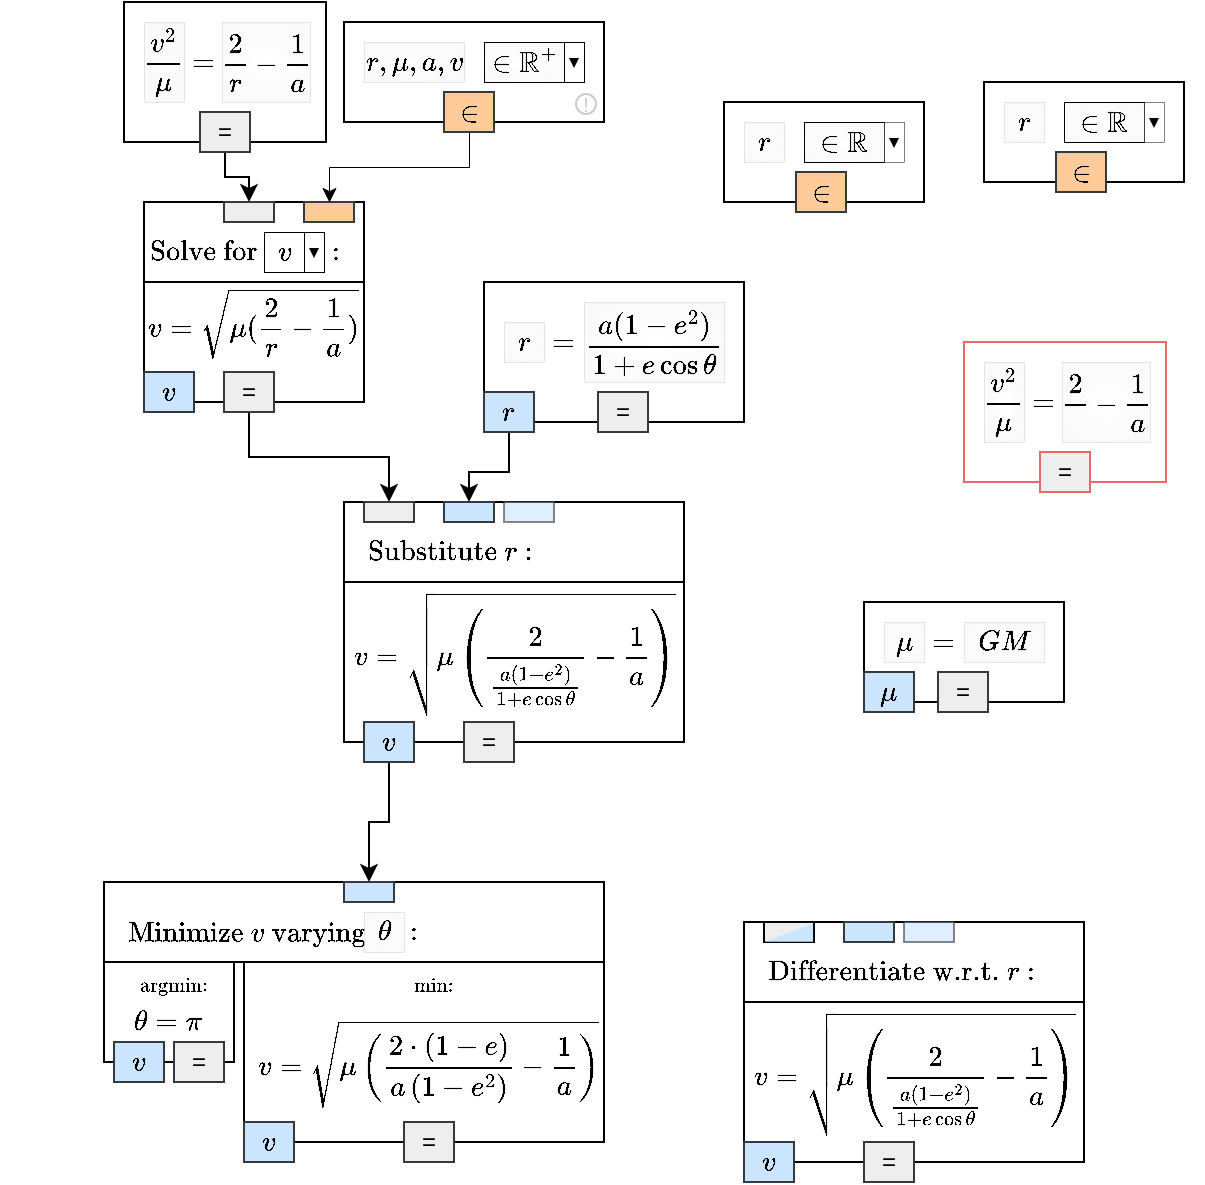 <mxfile>
    <diagram name="Page-1" id="K9TuiEtutWEmW538E32U">
        <mxGraphModel dx="456" dy="232" grid="1" gridSize="10" guides="0" tooltips="1" connect="1" arrows="1" fold="1" page="1" pageScale="1" pageWidth="850" pageHeight="1100" math="1" shadow="0">
            <root>
                <mxCell id="0"/>
                <mxCell id="1" parent="0"/>
                <mxCell id="M1pZBGetKFNLrOsSdhf2-181" value="" style="rounded=0;whiteSpace=wrap;html=1;" parent="1" vertex="1">
                    <mxGeometry x="200" y="550" width="180" height="90" as="geometry"/>
                </mxCell>
                <mxCell id="M1pZBGetKFNLrOsSdhf2-111" value="" style="rounded=0;whiteSpace=wrap;html=1;gradientColor=none;glass=0;" parent="1" vertex="1">
                    <mxGeometry x="250" y="360" width="170" height="80" as="geometry"/>
                </mxCell>
                <mxCell id="M1pZBGetKFNLrOsSdhf2-77" value="" style="rounded=0;whiteSpace=wrap;html=1;gradientColor=none;glass=0;" parent="1" vertex="1">
                    <mxGeometry x="150" y="170" width="110" height="40" as="geometry"/>
                </mxCell>
                <mxCell id="M1pZBGetKFNLrOsSdhf2-57" value="" style="rounded=0;whiteSpace=wrap;html=1;" parent="1" vertex="1">
                    <mxGeometry x="140" y="70" width="101" height="70" as="geometry"/>
                </mxCell>
                <mxCell id="M1pZBGetKFNLrOsSdhf2-59" value="$$\frac{2}{r}-\frac{1}{a}$$" style="rounded=0;whiteSpace=wrap;html=1;strokeWidth=0.25;strokeColor=#CCCCCC;shadow=0;glass=0;perimeterSpacing=0;fillColor=default;gradientColor=#FAFAFA;gradientDirection=radial;" parent="1" vertex="1">
                    <mxGeometry x="189" y="80" width="44" height="40" as="geometry"/>
                </mxCell>
                <mxCell id="M1pZBGetKFNLrOsSdhf2-58" value="$$\frac{v^2}{\mu}$$" style="rounded=0;whiteSpace=wrap;html=1;strokeWidth=0.25;strokeColor=#CCCCCC;shadow=0;glass=0;perimeterSpacing=0;fillColor=#FAFAFA;gradientColor=none;gradientDirection=radial;" parent="1" vertex="1">
                    <mxGeometry x="150" y="80" width="20" height="40" as="geometry"/>
                </mxCell>
                <mxCell id="M1pZBGetKFNLrOsSdhf2-65" value="$$=$$" style="text;html=1;align=center;verticalAlign=middle;whiteSpace=wrap;rounded=0;" parent="1" vertex="1">
                    <mxGeometry x="170" y="85" width="20" height="30" as="geometry"/>
                </mxCell>
                <mxCell id="M1pZBGetKFNLrOsSdhf2-60" value="\(v\)" style="rounded=0;whiteSpace=wrap;html=1;strokeWidth=0.5;shadow=0;glass=0;perimeterSpacing=0;gradientDirection=radial;" parent="1" vertex="1">
                    <mxGeometry x="210" y="185" width="20" height="20" as="geometry"/>
                </mxCell>
                <mxCell id="M1pZBGetKFNLrOsSdhf2-61" value="\(\textrm{Solve for}\)" style="text;html=1;align=center;verticalAlign=middle;whiteSpace=wrap;rounded=0;" parent="1" vertex="1">
                    <mxGeometry x="150" y="180" width="60" height="30" as="geometry"/>
                </mxCell>
                <mxCell id="M1pZBGetKFNLrOsSdhf2-71" value="\(\textrm{:}\)" style="text;html=1;align=center;verticalAlign=middle;whiteSpace=wrap;rounded=0;" parent="1" vertex="1">
                    <mxGeometry x="240" y="180" width="12" height="30" as="geometry"/>
                </mxCell>
                <mxCell id="M1pZBGetKFNLrOsSdhf2-78" value="" style="text;html=1;align=center;verticalAlign=middle;whiteSpace=wrap;rounded=0;strokeColor=default;fillColor=default;" parent="1" vertex="1">
                    <mxGeometry x="150" y="210" width="110" height="60" as="geometry"/>
                </mxCell>
                <mxCell id="19" style="edgeStyle=orthogonalEdgeStyle;html=1;exitX=0.5;exitY=1;exitDx=0;exitDy=0;entryX=0.5;entryY=0;entryDx=0;entryDy=0;elbow=vertical;rounded=0;" edge="1" parent="1" source="M1pZBGetKFNLrOsSdhf2-87" target="M1pZBGetKFNLrOsSdhf2-90">
                    <mxGeometry relative="1" as="geometry"/>
                </mxCell>
                <mxCell id="M1pZBGetKFNLrOsSdhf2-87" value="=" style="rounded=0;whiteSpace=wrap;html=1;fillColor=#eeeeee;strokeColor=#36393d;" parent="1" vertex="1">
                    <mxGeometry x="178" y="125" width="25" height="20" as="geometry"/>
                </mxCell>
                <mxCell id="M1pZBGetKFNLrOsSdhf2-109" style="edgeStyle=orthogonalEdgeStyle;rounded=0;orthogonalLoop=1;jettySize=auto;html=1;exitX=0.5;exitY=1;exitDx=0;exitDy=0;entryX=0.5;entryY=0;entryDx=0;entryDy=0;" parent="1" source="M1pZBGetKFNLrOsSdhf2-89" target="M1pZBGetKFNLrOsSdhf2-105" edge="1">
                    <mxGeometry relative="1" as="geometry"/>
                </mxCell>
                <mxCell id="M1pZBGetKFNLrOsSdhf2-89" value="=" style="rounded=0;whiteSpace=wrap;html=1;fillColor=#eeeeee;strokeColor=#36393d;" parent="1" vertex="1">
                    <mxGeometry x="190" y="255" width="25" height="20" as="geometry"/>
                </mxCell>
                <mxCell id="M1pZBGetKFNLrOsSdhf2-90" value="" style="rounded=0;whiteSpace=wrap;html=1;fillColor=#eeeeee;strokeColor=#36393d;" parent="1" vertex="1">
                    <mxGeometry x="190" y="170" width="25" height="10" as="geometry"/>
                </mxCell>
                <mxCell id="M1pZBGetKFNLrOsSdhf2-91" value="\(v\)" style="rounded=0;whiteSpace=wrap;html=1;fillColor=#cce5ff;strokeColor=#36393d;" parent="1" vertex="1">
                    <mxGeometry x="150" y="255" width="25" height="20" as="geometry"/>
                </mxCell>
                <mxCell id="M1pZBGetKFNLrOsSdhf2-93" value="$$v=\sqrt{\mu(\frac{2}{r}-\frac{1}{a})}$$" style="text;html=1;align=center;verticalAlign=middle;whiteSpace=wrap;rounded=0;" parent="1" vertex="1">
                    <mxGeometry x="150" y="210" width="110" height="40" as="geometry"/>
                </mxCell>
                <mxCell id="M1pZBGetKFNLrOsSdhf2-94" value="" style="rounded=0;whiteSpace=wrap;html=1;" parent="1" vertex="1">
                    <mxGeometry x="510" y="370" width="100" height="50" as="geometry"/>
                </mxCell>
                <mxCell id="M1pZBGetKFNLrOsSdhf2-96" value="$$\mu$$" style="rounded=0;whiteSpace=wrap;html=1;strokeWidth=0.25;strokeColor=#CCCCCC;shadow=0;glass=0;perimeterSpacing=0;fillColor=default;gradientColor=#FAFAFA;gradientDirection=radial;" parent="1" vertex="1">
                    <mxGeometry x="520" y="380" width="20" height="20" as="geometry"/>
                </mxCell>
                <mxCell id="M1pZBGetKFNLrOsSdhf2-97" value="$$=$$" style="text;html=1;align=center;verticalAlign=middle;whiteSpace=wrap;rounded=0;" parent="1" vertex="1">
                    <mxGeometry x="540" y="380" width="20" height="20" as="geometry"/>
                </mxCell>
                <mxCell id="M1pZBGetKFNLrOsSdhf2-98" value="$$GM$$" style="rounded=0;whiteSpace=wrap;html=1;strokeWidth=0.25;strokeColor=#CCCCCC;shadow=0;glass=0;perimeterSpacing=0;fillColor=default;gradientColor=#FAFAFA;gradientDirection=radial;" parent="1" vertex="1">
                    <mxGeometry x="560" y="380" width="40" height="20" as="geometry"/>
                </mxCell>
                <mxCell id="M1pZBGetKFNLrOsSdhf2-101" value="=" style="rounded=0;whiteSpace=wrap;html=1;fillColor=#eeeeee;strokeColor=#36393d;" parent="1" vertex="1">
                    <mxGeometry x="547" y="405" width="25" height="20" as="geometry"/>
                </mxCell>
                <mxCell id="M1pZBGetKFNLrOsSdhf2-102" value="\(\mu\)" style="rounded=0;whiteSpace=wrap;html=1;fillColor=#cce5ff;strokeColor=#36393d;" parent="1" vertex="1">
                    <mxGeometry x="510" y="405" width="25" height="20" as="geometry"/>
                </mxCell>
                <mxCell id="M1pZBGetKFNLrOsSdhf2-103" value="" style="rounded=0;whiteSpace=wrap;html=1;gradientColor=none;glass=0;" parent="1" vertex="1">
                    <mxGeometry x="250" y="320" width="170" height="40" as="geometry"/>
                </mxCell>
                <mxCell id="M1pZBGetKFNLrOsSdhf2-104" value="\(\textrm{Substitute } r \textrm{ :}\)" style="text;html=1;align=left;verticalAlign=middle;whiteSpace=wrap;rounded=0;" parent="1" vertex="1">
                    <mxGeometry x="260" y="330" width="120" height="30" as="geometry"/>
                </mxCell>
                <mxCell id="M1pZBGetKFNLrOsSdhf2-105" value="" style="rounded=0;whiteSpace=wrap;html=1;fillColor=#eeeeee;strokeColor=#36393d;" parent="1" vertex="1">
                    <mxGeometry x="260" y="320" width="25" height="10" as="geometry"/>
                </mxCell>
                <mxCell id="M1pZBGetKFNLrOsSdhf2-106" value="" style="rounded=0;whiteSpace=wrap;html=1;fillColor=#cce5ff;strokeColor=#36393d;" parent="1" vertex="1">
                    <mxGeometry x="300" y="320" width="25" height="10" as="geometry"/>
                </mxCell>
                <mxCell id="M1pZBGetKFNLrOsSdhf2-108" value="$$v=\sqrt{\mu\left(\frac{2}{\frac{a(1-e^2)}{1+e\cos{\theta}}}-\frac{1}{a}\right)}$$" style="text;html=1;align=center;verticalAlign=middle;whiteSpace=wrap;rounded=0;" parent="1" vertex="1">
                    <mxGeometry x="250" y="360" width="170" height="70" as="geometry"/>
                </mxCell>
                <mxCell id="M1pZBGetKFNLrOsSdhf2-112" value="=" style="rounded=0;whiteSpace=wrap;html=1;fillColor=#eeeeee;strokeColor=#36393d;" parent="1" vertex="1">
                    <mxGeometry x="310" y="430" width="25" height="20" as="geometry"/>
                </mxCell>
                <mxCell id="M1pZBGetKFNLrOsSdhf2-170" style="edgeStyle=orthogonalEdgeStyle;rounded=0;orthogonalLoop=1;jettySize=auto;html=1;exitX=0.5;exitY=1;exitDx=0;exitDy=0;entryX=0.5;entryY=0;entryDx=0;entryDy=0;" parent="1" source="M1pZBGetKFNLrOsSdhf2-113" target="M1pZBGetKFNLrOsSdhf2-122" edge="1">
                    <mxGeometry relative="1" as="geometry"/>
                </mxCell>
                <mxCell id="M1pZBGetKFNLrOsSdhf2-113" value="\(v\)" style="rounded=0;whiteSpace=wrap;html=1;fillColor=#cce5ff;strokeColor=#36393d;" parent="1" vertex="1">
                    <mxGeometry x="260" y="430" width="25" height="20" as="geometry"/>
                </mxCell>
                <mxCell id="M1pZBGetKFNLrOsSdhf2-119" value="" style="rounded=0;whiteSpace=wrap;html=1;fillColor=#cce5ff;strokeColor=#36393d;opacity=60;" parent="1" vertex="1">
                    <mxGeometry x="330" y="320" width="25" height="10" as="geometry"/>
                </mxCell>
                <mxCell id="M1pZBGetKFNLrOsSdhf2-120" value="" style="rounded=0;whiteSpace=wrap;html=1;gradientColor=none;glass=0;" parent="1" vertex="1">
                    <mxGeometry x="130" y="510" width="250" height="40" as="geometry"/>
                </mxCell>
                <mxCell id="M1pZBGetKFNLrOsSdhf2-121" value="\(\textrm{Minimize } v \textrm{ varying}\)" style="text;html=1;align=left;verticalAlign=middle;whiteSpace=wrap;rounded=0;" parent="1" vertex="1">
                    <mxGeometry x="140" y="520" width="160" height="30" as="geometry"/>
                </mxCell>
                <mxCell id="M1pZBGetKFNLrOsSdhf2-122" value="" style="rounded=0;whiteSpace=wrap;html=1;fillColor=#cce5ff;strokeColor=#36393d;" parent="1" vertex="1">
                    <mxGeometry x="250" y="510" width="25" height="10" as="geometry"/>
                </mxCell>
                <mxCell id="M1pZBGetKFNLrOsSdhf2-123" value="\(\theta\)" style="rounded=0;whiteSpace=wrap;html=1;strokeWidth=0.25;strokeColor=#CCCCCC;shadow=0;glass=0;perimeterSpacing=0;fillColor=default;gradientColor=#FAFAFA;gradientDirection=radial;" parent="1" vertex="1">
                    <mxGeometry x="260" y="525" width="20" height="20" as="geometry"/>
                </mxCell>
                <mxCell id="M1pZBGetKFNLrOsSdhf2-128" value="" style="rounded=0;whiteSpace=wrap;html=1;" parent="1" vertex="1">
                    <mxGeometry x="130" y="550" width="65" height="50" as="geometry"/>
                </mxCell>
                <mxCell id="M1pZBGetKFNLrOsSdhf2-129" value="$$\scriptsize{\textrm{min:}}$$" style="text;html=1;align=center;verticalAlign=middle;whiteSpace=wrap;rounded=0;" parent="1" vertex="1">
                    <mxGeometry x="270" y="550" width="50" height="20" as="geometry"/>
                </mxCell>
                <mxCell id="M1pZBGetKFNLrOsSdhf2-132" value="" style="rounded=0;whiteSpace=wrap;html=1;" parent="1" vertex="1">
                    <mxGeometry x="320" y="210" width="130" height="70" as="geometry"/>
                </mxCell>
                <mxCell id="M1pZBGetKFNLrOsSdhf2-133" value="$$r$$" style="rounded=0;whiteSpace=wrap;html=1;strokeWidth=0.25;strokeColor=#CCCCCC;shadow=0;glass=0;perimeterSpacing=0;fillColor=default;gradientColor=#FAFAFA;gradientDirection=radial;" parent="1" vertex="1">
                    <mxGeometry x="330" y="230" width="20" height="20" as="geometry"/>
                </mxCell>
                <mxCell id="M1pZBGetKFNLrOsSdhf2-134" value="$$=$$" style="text;html=1;align=center;verticalAlign=middle;whiteSpace=wrap;rounded=0;" parent="1" vertex="1">
                    <mxGeometry x="350" y="230" width="20" height="20" as="geometry"/>
                </mxCell>
                <mxCell id="M1pZBGetKFNLrOsSdhf2-135" value="$$\frac{a(1-e^2)}{1+e\cos{\theta}}$$" style="rounded=0;whiteSpace=wrap;html=1;strokeWidth=0.25;strokeColor=#CCCCCC;shadow=0;glass=0;perimeterSpacing=0;fillColor=default;gradientColor=#FAFAFA;gradientDirection=radial;" parent="1" vertex="1">
                    <mxGeometry x="370" y="220" width="70" height="40" as="geometry"/>
                </mxCell>
                <mxCell id="M1pZBGetKFNLrOsSdhf2-140" style="edgeStyle=orthogonalEdgeStyle;rounded=0;orthogonalLoop=1;jettySize=auto;html=1;exitX=0.5;exitY=1;exitDx=0;exitDy=0;entryX=0.5;entryY=0;entryDx=0;entryDy=0;" parent="1" source="M1pZBGetKFNLrOsSdhf2-137" target="M1pZBGetKFNLrOsSdhf2-106" edge="1">
                    <mxGeometry relative="1" as="geometry"/>
                </mxCell>
                <mxCell id="M1pZBGetKFNLrOsSdhf2-137" value="\(r\)" style="rounded=0;whiteSpace=wrap;html=1;fillColor=#cce5ff;strokeColor=#36393d;" parent="1" vertex="1">
                    <mxGeometry x="320" y="265" width="25" height="20" as="geometry"/>
                </mxCell>
                <mxCell id="M1pZBGetKFNLrOsSdhf2-138" value="=" style="rounded=0;whiteSpace=wrap;html=1;fillColor=#eeeeee;strokeColor=#36393d;" parent="1" vertex="1">
                    <mxGeometry x="377" y="265" width="25" height="20" as="geometry"/>
                </mxCell>
                <mxCell id="M1pZBGetKFNLrOsSdhf2-142" value="" style="rounded=0;whiteSpace=wrap;html=1;" parent="1" vertex="1">
                    <mxGeometry x="570" y="110" width="100" height="50" as="geometry"/>
                </mxCell>
                <mxCell id="M1pZBGetKFNLrOsSdhf2-143" value="$$r$$" style="rounded=0;whiteSpace=wrap;html=1;strokeWidth=0.25;strokeColor=#CCCCCC;shadow=0;glass=0;perimeterSpacing=0;fillColor=default;gradientColor=#FAFAFA;gradientDirection=radial;" parent="1" vertex="1">
                    <mxGeometry x="580" y="120" width="20" height="20" as="geometry"/>
                </mxCell>
                <mxCell id="M1pZBGetKFNLrOsSdhf2-145" value="$$\in\mathbb{R}$$" style="rounded=0;whiteSpace=wrap;html=1;strokeWidth=0.5;strokeColor=#000000;shadow=0;glass=0;perimeterSpacing=0;fillColor=default;gradientColor=#FAFAFA;gradientDirection=radial;" parent="1" vertex="1">
                    <mxGeometry x="610" y="120" width="40" height="20" as="geometry"/>
                </mxCell>
                <mxCell id="M1pZBGetKFNLrOsSdhf2-146" value="$$\in$$" style="rounded=0;whiteSpace=wrap;html=1;fillColor=#ffcc99;strokeColor=#36393d;" parent="1" vertex="1">
                    <mxGeometry x="606" y="145" width="25" height="20" as="geometry"/>
                </mxCell>
                <mxCell id="M1pZBGetKFNLrOsSdhf2-148" value="" style="rounded=0;whiteSpace=wrap;html=1;fillColor=#ffcc99;strokeColor=#36393d;" parent="1" vertex="1">
                    <mxGeometry x="230" y="170" width="25" height="10" as="geometry"/>
                </mxCell>
                <mxCell id="M1pZBGetKFNLrOsSdhf2-150" value="" style="rounded=0;whiteSpace=wrap;html=1;strokeWidth=0.25;" parent="1" vertex="1">
                    <mxGeometry x="650" y="120" width="10" height="20" as="geometry"/>
                </mxCell>
                <mxCell id="M1pZBGetKFNLrOsSdhf2-151" value="" style="triangle;whiteSpace=wrap;html=1;rotation=90;fillColor=#000000;strokeColor=none;" parent="1" vertex="1">
                    <mxGeometry x="652.5" y="128" width="5" height="5" as="geometry"/>
                </mxCell>
                <mxCell id="M1pZBGetKFNLrOsSdhf2-153" value="" style="rounded=0;whiteSpace=wrap;html=1;" parent="1" vertex="1">
                    <mxGeometry x="250" y="80" width="130" height="50" as="geometry"/>
                </mxCell>
                <mxCell id="M1pZBGetKFNLrOsSdhf2-154" value="$$r, \mu, a, v$$" style="rounded=0;whiteSpace=wrap;html=1;strokeWidth=0.25;strokeColor=#CCCCCC;shadow=0;glass=0;perimeterSpacing=0;fillColor=default;gradientColor=#FAFAFA;gradientDirection=radial;" parent="1" vertex="1">
                    <mxGeometry x="260" y="90" width="50" height="20" as="geometry"/>
                </mxCell>
                <mxCell id="M1pZBGetKFNLrOsSdhf2-155" value="$$\in\mathbb{R}^+&lt;br&gt;$$" style="rounded=0;whiteSpace=wrap;html=1;strokeWidth=0.5;strokeColor=#000000;shadow=0;glass=0;perimeterSpacing=0;fillColor=default;gradientColor=#FAFAFA;gradientDirection=radial;" parent="1" vertex="1">
                    <mxGeometry x="320" y="90" width="40" height="20" as="geometry"/>
                </mxCell>
                <mxCell id="27" style="edgeStyle=orthogonalEdgeStyle;rounded=0;sketch=0;html=1;exitX=0.5;exitY=1;exitDx=0;exitDy=0;entryX=0.5;entryY=0;entryDx=0;entryDy=0;strokeWidth=0.5;elbow=vertical;" edge="1" parent="1" source="M1pZBGetKFNLrOsSdhf2-156" target="M1pZBGetKFNLrOsSdhf2-148">
                    <mxGeometry relative="1" as="geometry"/>
                </mxCell>
                <mxCell id="M1pZBGetKFNLrOsSdhf2-156" value="$$\in$$" style="rounded=0;whiteSpace=wrap;html=1;fillColor=#ffcc99;strokeColor=#36393d;" parent="1" vertex="1">
                    <mxGeometry x="300" y="115" width="25" height="20" as="geometry"/>
                </mxCell>
                <mxCell id="M1pZBGetKFNLrOsSdhf2-157" value="" style="rounded=0;whiteSpace=wrap;html=1;strokeWidth=0.5;" parent="1" vertex="1">
                    <mxGeometry x="360" y="90" width="10" height="20" as="geometry"/>
                </mxCell>
                <mxCell id="M1pZBGetKFNLrOsSdhf2-158" value="" style="triangle;whiteSpace=wrap;html=1;rotation=90;fillColor=#000000;strokeColor=none;" parent="1" vertex="1">
                    <mxGeometry x="362.5" y="98" width="5" height="5" as="geometry"/>
                </mxCell>
                <mxCell id="M1pZBGetKFNLrOsSdhf2-165" value="" style="rounded=0;whiteSpace=wrap;html=1;strokeColor=#EA6B66;" parent="1" vertex="1">
                    <mxGeometry x="560" y="240" width="101" height="70" as="geometry"/>
                </mxCell>
                <mxCell id="M1pZBGetKFNLrOsSdhf2-166" value="$$\frac{2}{}-\frac{1}{a}$$" style="rounded=0;whiteSpace=wrap;html=1;strokeWidth=0.25;strokeColor=#CCCCCC;shadow=0;glass=0;perimeterSpacing=0;fillColor=default;gradientColor=#FAFAFA;gradientDirection=radial;" parent="1" vertex="1">
                    <mxGeometry x="609" y="250" width="44" height="40" as="geometry"/>
                </mxCell>
                <mxCell id="M1pZBGetKFNLrOsSdhf2-167" value="$$\frac{v^2}{\mu}$$" style="rounded=0;whiteSpace=wrap;html=1;strokeWidth=0.25;strokeColor=#CCCCCC;shadow=0;glass=0;perimeterSpacing=0;fillColor=default;gradientColor=#FAFAFA;gradientDirection=radial;" parent="1" vertex="1">
                    <mxGeometry x="570" y="250" width="20" height="40" as="geometry"/>
                </mxCell>
                <mxCell id="M1pZBGetKFNLrOsSdhf2-168" value="$$=$$" style="text;html=1;align=center;verticalAlign=middle;whiteSpace=wrap;rounded=0;" parent="1" vertex="1">
                    <mxGeometry x="590" y="255" width="20" height="30" as="geometry"/>
                </mxCell>
                <mxCell id="M1pZBGetKFNLrOsSdhf2-169" value="=" style="rounded=0;whiteSpace=wrap;html=1;fillColor=#eeeeee;strokeColor=#EA6B66;" parent="1" vertex="1">
                    <mxGeometry x="598" y="295" width="25" height="20" as="geometry"/>
                </mxCell>
                <mxCell id="M1pZBGetKFNLrOsSdhf2-171" value="\(\textrm{:}\)" style="text;html=1;align=center;verticalAlign=middle;whiteSpace=wrap;rounded=0;" parent="1" vertex="1">
                    <mxGeometry x="280" y="520" width="10" height="30" as="geometry"/>
                </mxCell>
                <mxCell id="M1pZBGetKFNLrOsSdhf2-176" value="$$\scriptsize{\textrm{argmin:}}$$" style="text;html=1;align=center;verticalAlign=middle;whiteSpace=wrap;rounded=0;" parent="1" vertex="1">
                    <mxGeometry x="140" y="550" width="50" height="20" as="geometry"/>
                </mxCell>
                <mxCell id="M1pZBGetKFNLrOsSdhf2-177" value="$$\theta=\pi$$" style="text;html=1;align=center;verticalAlign=middle;whiteSpace=wrap;rounded=0;" parent="1" vertex="1">
                    <mxGeometry x="135" y="570" width="55" height="20" as="geometry"/>
                </mxCell>
                <mxCell id="M1pZBGetKFNLrOsSdhf2-178" value="\(v\)" style="rounded=0;whiteSpace=wrap;html=1;fillColor=#cce5ff;strokeColor=#36393d;" parent="1" vertex="1">
                    <mxGeometry x="135" y="590" width="25" height="20" as="geometry"/>
                </mxCell>
                <mxCell id="M1pZBGetKFNLrOsSdhf2-179" value="=" style="rounded=0;whiteSpace=wrap;html=1;fillColor=#eeeeee;strokeColor=#36393d;" parent="1" vertex="1">
                    <mxGeometry x="165" y="590" width="25" height="20" as="geometry"/>
                </mxCell>
                <mxCell id="M1pZBGetKFNLrOsSdhf2-183" value="$$v=\sqrt{\mu \left(\frac{2 \cdot \left(1 - e\right)}{a \left(1 - e^{2}\right)} - \frac{1}{a}\right)}$$" style="text;html=1;align=center;verticalAlign=middle;whiteSpace=wrap;rounded=0;" parent="1" vertex="1">
                    <mxGeometry x="200" y="570" width="185" height="60" as="geometry"/>
                </mxCell>
                <mxCell id="M1pZBGetKFNLrOsSdhf2-185" value="\(v\)" style="rounded=0;whiteSpace=wrap;html=1;fillColor=#cce5ff;strokeColor=#36393d;" parent="1" vertex="1">
                    <mxGeometry x="200" y="630" width="25" height="20" as="geometry"/>
                </mxCell>
                <mxCell id="M1pZBGetKFNLrOsSdhf2-186" value="=" style="rounded=0;whiteSpace=wrap;html=1;fillColor=#eeeeee;strokeColor=#36393d;" parent="1" vertex="1">
                    <mxGeometry x="280" y="630" width="25" height="20" as="geometry"/>
                </mxCell>
                <mxCell id="M1pZBGetKFNLrOsSdhf2-152" value="&lt;font style=&quot;font-size: 10px;&quot; color=&quot;#cccccc&quot;&gt;!&lt;/font&gt;" style="ellipse;whiteSpace=wrap;html=1;strokeColor=#CCCCCC;" parent="1" vertex="1">
                    <mxGeometry x="366" y="116" width="10" height="10" as="geometry"/>
                </mxCell>
                <mxCell id="3" value="" style="rounded=0;whiteSpace=wrap;html=1;strokeWidth=0.5;" vertex="1" parent="1">
                    <mxGeometry x="230" y="185" width="10" height="20" as="geometry"/>
                </mxCell>
                <mxCell id="4" value="" style="triangle;whiteSpace=wrap;html=1;rotation=90;fillColor=#000000;strokeColor=none;" vertex="1" parent="1">
                    <mxGeometry x="232.5" y="193" width="5" height="5" as="geometry"/>
                </mxCell>
                <mxCell id="6" value="" style="rounded=0;whiteSpace=wrap;html=1;gradientColor=none;glass=0;" vertex="1" parent="1">
                    <mxGeometry x="450" y="570" width="170" height="80" as="geometry"/>
                </mxCell>
                <mxCell id="7" value="" style="rounded=0;whiteSpace=wrap;html=1;gradientColor=none;glass=0;" vertex="1" parent="1">
                    <mxGeometry x="450" y="530" width="170" height="40" as="geometry"/>
                </mxCell>
                <mxCell id="8" value="\(\textrm{Differentiate w.r.t. } r \textrm{ :}\)" style="text;html=1;align=left;verticalAlign=middle;whiteSpace=wrap;rounded=0;" vertex="1" parent="1">
                    <mxGeometry x="460" y="540" width="120" height="30" as="geometry"/>
                </mxCell>
                <mxCell id="9" value="" style="rounded=0;whiteSpace=wrap;html=1;fillColor=#eeeeee;strokeColor=#000000;" vertex="1" parent="1">
                    <mxGeometry x="460" y="530" width="25" height="10" as="geometry"/>
                </mxCell>
                <mxCell id="10" value="" style="rounded=0;whiteSpace=wrap;html=1;fillColor=#CCE5FF;strokeColor=#36393d;" vertex="1" parent="1">
                    <mxGeometry x="500" y="530" width="25" height="10" as="geometry"/>
                </mxCell>
                <mxCell id="11" value="$$v=\sqrt{\mu\left(\frac{2}{\frac{a(1-e^2)}{1+e\cos{\theta}}}-\frac{1}{a}\right)}$$" style="text;html=1;align=center;verticalAlign=middle;whiteSpace=wrap;rounded=0;" vertex="1" parent="1">
                    <mxGeometry x="450" y="570" width="170" height="70" as="geometry"/>
                </mxCell>
                <mxCell id="12" value="=" style="rounded=0;whiteSpace=wrap;html=1;fillColor=#eeeeee;strokeColor=#36393d;" vertex="1" parent="1">
                    <mxGeometry x="510" y="640" width="25" height="20" as="geometry"/>
                </mxCell>
                <mxCell id="13" value="\(v\)" style="rounded=0;whiteSpace=wrap;html=1;fillColor=#cce5ff;strokeColor=#36393d;" vertex="1" parent="1">
                    <mxGeometry x="450" y="640" width="25" height="20" as="geometry"/>
                </mxCell>
                <mxCell id="14" value="" style="rounded=0;whiteSpace=wrap;html=1;fillColor=#cce5ff;strokeColor=#36393d;opacity=60;" vertex="1" parent="1">
                    <mxGeometry x="530" y="530" width="25" height="10" as="geometry"/>
                </mxCell>
                <mxCell id="24" value="" style="verticalLabelPosition=bottom;verticalAlign=top;html=1;shape=mxgraph.basic.orthogonal_triangle;strokeColor=none;strokeWidth=0.5;fillColor=#CCE5FF;gradientColor=none;rotation=-90;" vertex="1" parent="1">
                    <mxGeometry x="467.55" y="522.88" width="9.09" height="24.36" as="geometry"/>
                </mxCell>
                <mxCell id="30" value="" style="rounded=0;whiteSpace=wrap;html=1;" vertex="1" parent="1">
                    <mxGeometry x="440" y="120" width="100" height="50" as="geometry"/>
                </mxCell>
                <mxCell id="31" value="$$r$$" style="rounded=0;whiteSpace=wrap;html=1;strokeWidth=0.25;strokeColor=#CCCCCC;shadow=0;glass=0;perimeterSpacing=0;fillColor=default;gradientColor=#FAFAFA;gradientDirection=radial;" vertex="1" parent="1">
                    <mxGeometry x="450" y="130" width="20" height="20" as="geometry"/>
                </mxCell>
                <mxCell id="32" value="$$\in\mathbb{R}$$" style="rounded=0;whiteSpace=wrap;html=1;strokeWidth=0.5;strokeColor=#000000;shadow=0;glass=0;perimeterSpacing=0;fillColor=default;gradientColor=#FAFAFA;gradientDirection=radial;" vertex="1" parent="1">
                    <mxGeometry x="480" y="130" width="40" height="20" as="geometry"/>
                </mxCell>
                <mxCell id="33" value="$$\in$$" style="rounded=0;whiteSpace=wrap;html=1;fillColor=#ffcc99;strokeColor=#36393d;" vertex="1" parent="1">
                    <mxGeometry x="476" y="155" width="25" height="20" as="geometry"/>
                </mxCell>
                <mxCell id="34" value="" style="rounded=0;whiteSpace=wrap;html=1;strokeWidth=0.25;" vertex="1" parent="1">
                    <mxGeometry x="520" y="130" width="10" height="20" as="geometry"/>
                </mxCell>
                <mxCell id="35" value="" style="triangle;whiteSpace=wrap;html=1;rotation=90;fillColor=#000000;strokeColor=none;" vertex="1" parent="1">
                    <mxGeometry x="522.5" y="138" width="5" height="5" as="geometry"/>
                </mxCell>
            </root>
        </mxGraphModel>
    </diagram>
</mxfile>